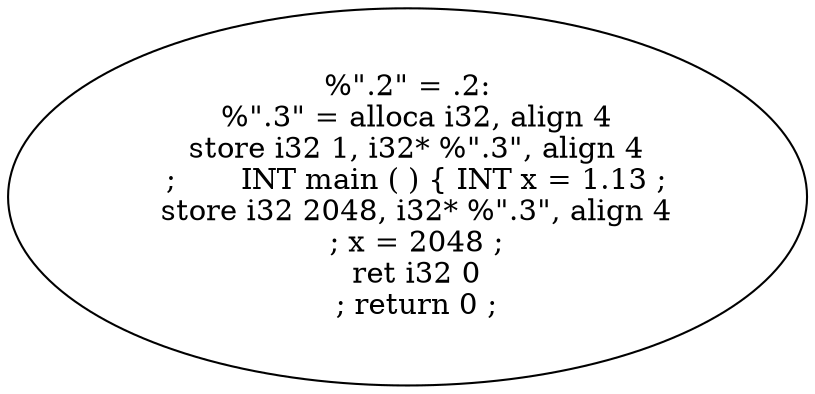 digraph AST {
  "135951640184048" [label="%\".2\" = .2:
  %\".3\" = alloca i32, align 4
  store i32 1, i32* %\".3\", align 4
  ;       INT main ( ) { INT x = 1.13 ;
  store i32 2048, i32* %\".3\", align 4
  ; x = 2048 ;
  ret i32 0
  ; return 0 ;"];
}
